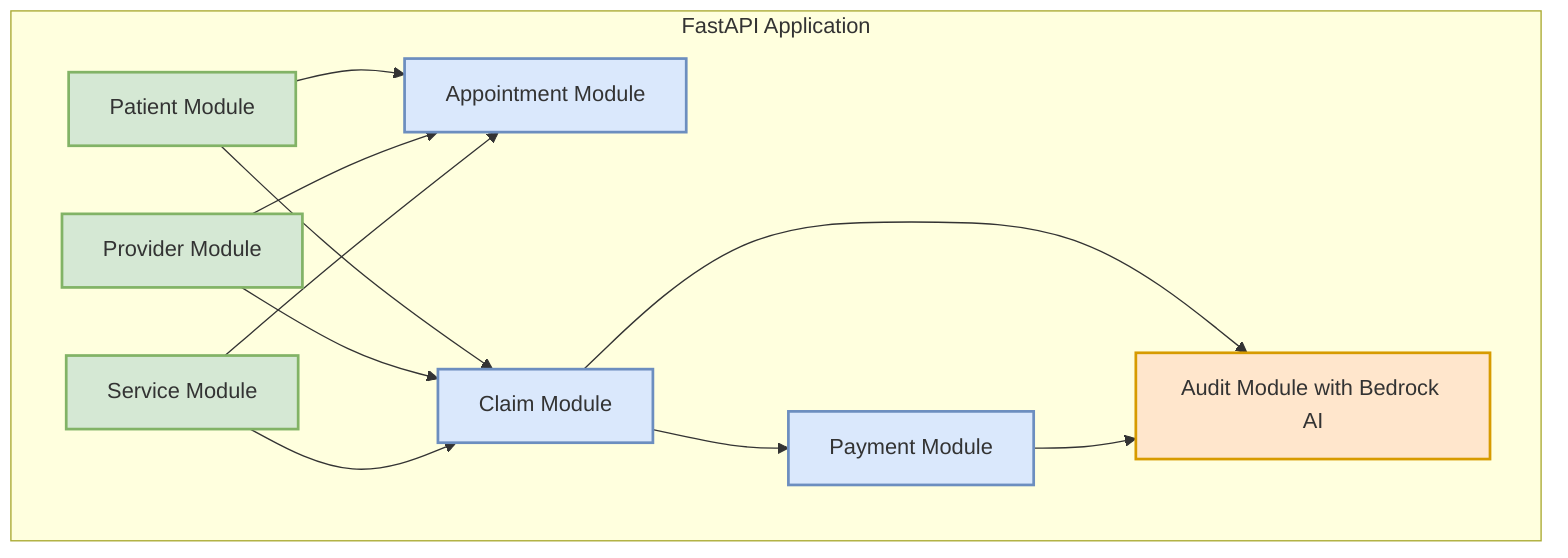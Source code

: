 graph TD
    subgraph FastAPI Application
        P[Patient Module] 
        PR[Provider Module]
        S[Service Module]
        A[Appointment Module]
        C[Claim Module]
        PM[Payment Module]
        AU[Audit Module with Bedrock AI]
        
        P & PR & S --> A
        P & PR & S --> C
        C --> PM
        C --> AU
        PM --> AU
    end
    
    style P fill:#d5e8d4,stroke:#82b366,stroke-width:2px
    style PR fill:#d5e8d4,stroke:#82b366,stroke-width:2px
    style S fill:#d5e8d4,stroke:#82b366,stroke-width:2px
    style A fill:#dae8fc,stroke:#6c8ebf,stroke-width:2px
    style C fill:#dae8fc,stroke:#6c8ebf,stroke-width:2px
    style PM fill:#dae8fc,stroke:#6c8ebf,stroke-width:2px
    style AU fill:#ffe6cc,stroke:#d79b00,stroke-width:2px